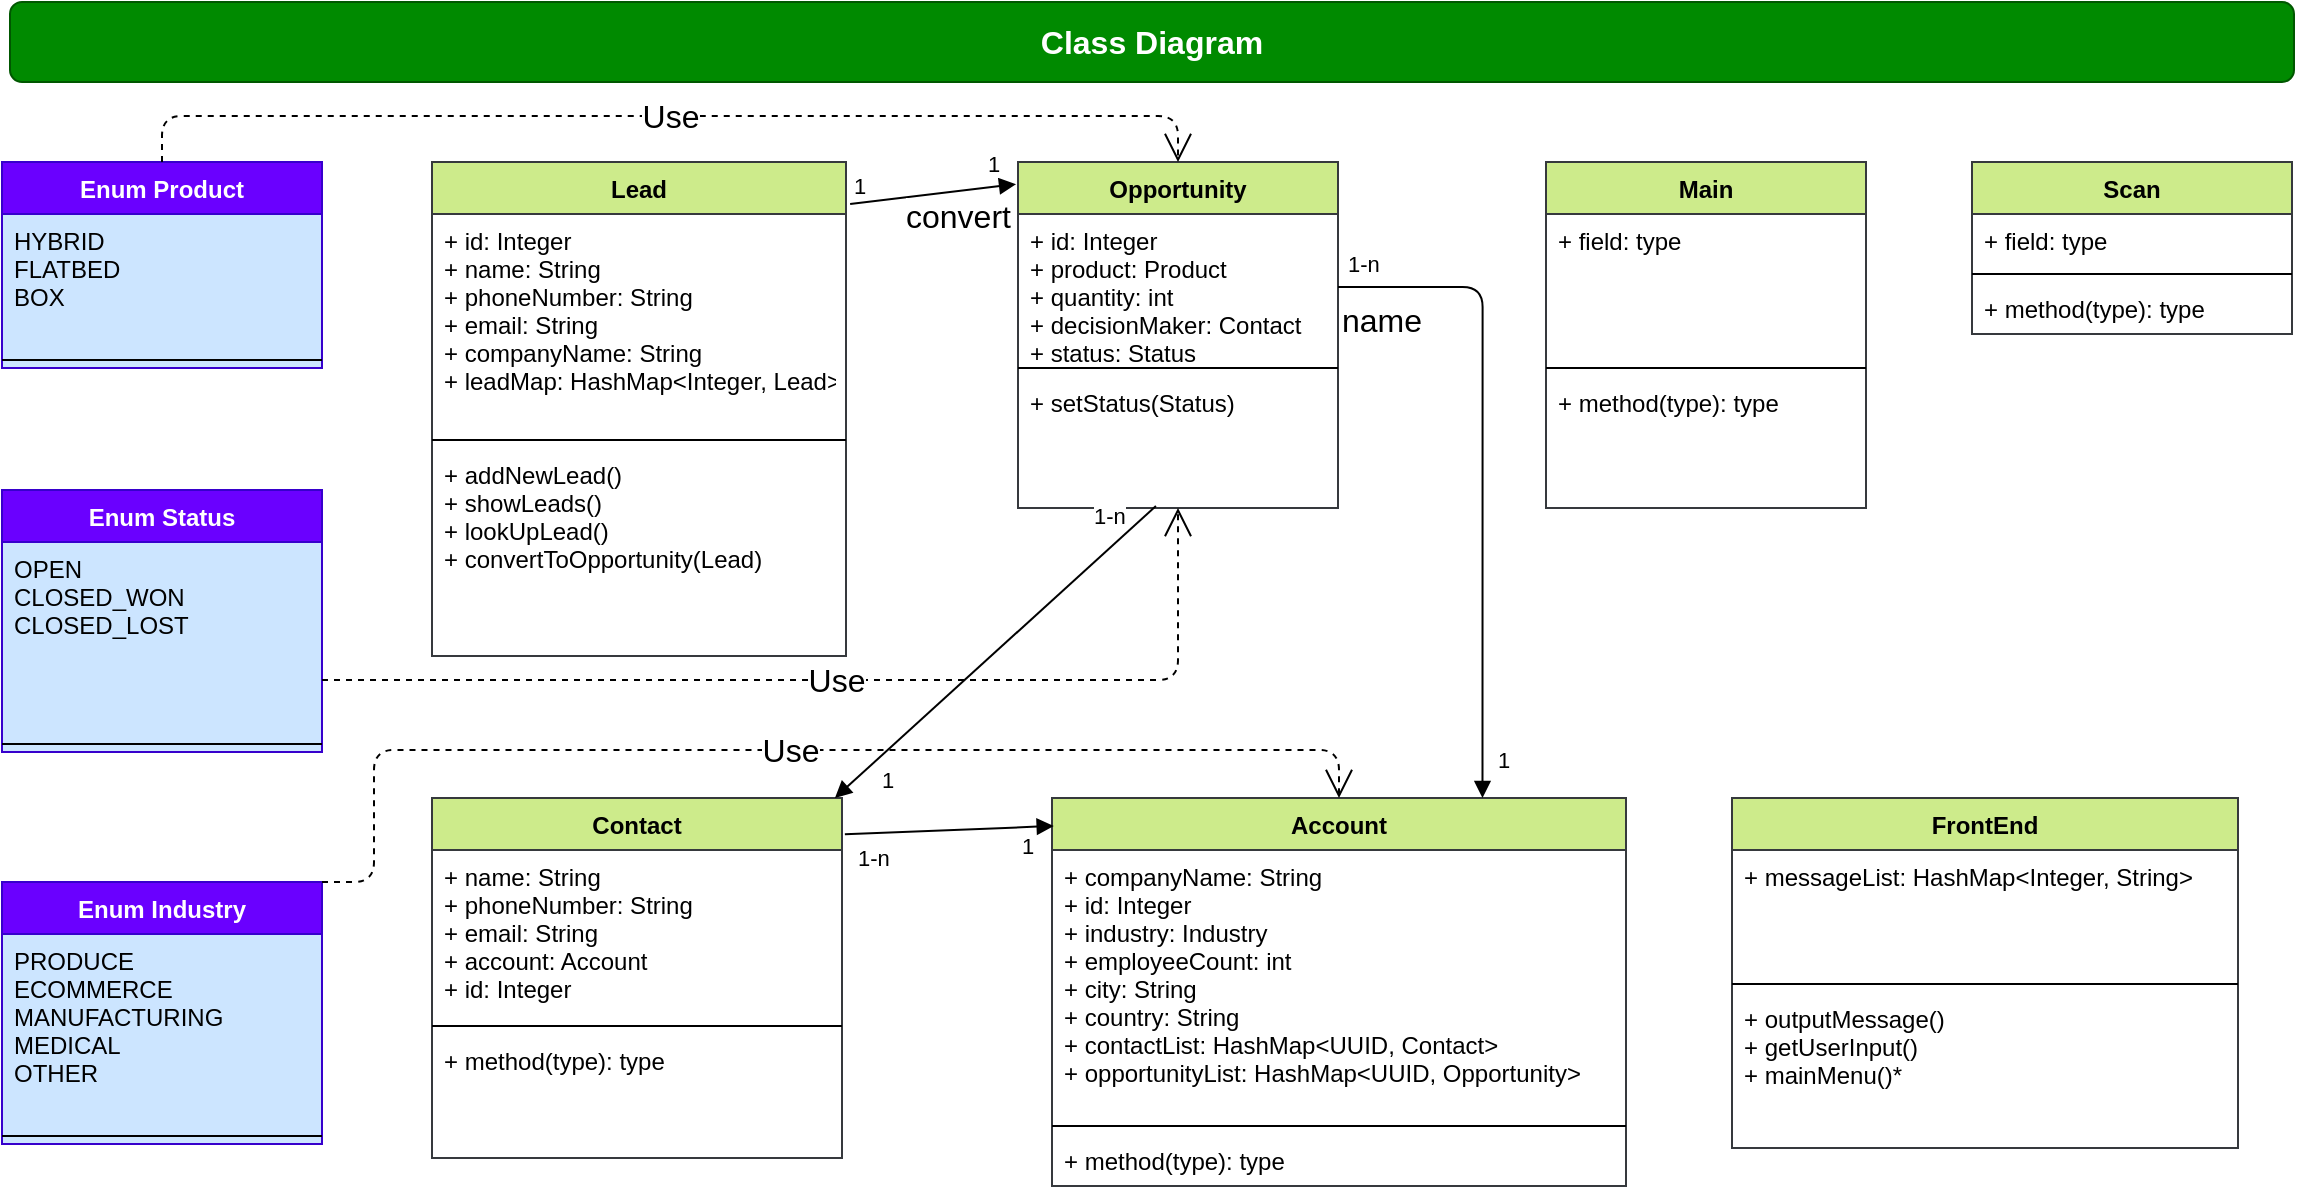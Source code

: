 <mxfile version="14.7.0" type="device"><diagram id="zRnogB2254eo7cq1ihcv" name="Page-1"><mxGraphModel dx="2062" dy="2292" grid="0" gridSize="10" guides="1" tooltips="1" connect="1" arrows="1" fold="1" page="1" pageScale="1" pageWidth="827" pageHeight="1169" math="0" shadow="0"><root><mxCell id="0"/><mxCell id="1" parent="0"/><mxCell id="IQnJFdTCfPWkzdvYTakq-2" value="&lt;font style=&quot;font-size: 16px&quot;&gt;&lt;b&gt;Class Diagram&lt;/b&gt;&lt;/font&gt;" style="rounded=1;whiteSpace=wrap;html=1;fillColor=#008a00;strokeColor=#005700;fontColor=#ffffff;" parent="1" vertex="1"><mxGeometry x="151" y="-140" width="1142" height="40" as="geometry"/></mxCell><mxCell id="IQnJFdTCfPWkzdvYTakq-8" value="Enum Product&#xA;" style="swimlane;fontStyle=1;align=center;verticalAlign=top;childLayout=stackLayout;horizontal=1;startSize=26;horizontalStack=0;resizeParent=1;resizeParentMax=0;resizeLast=0;collapsible=1;marginBottom=0;fillColor=#6a00ff;strokeColor=#3700CC;swimlaneFillColor=#CCE5FF;fontColor=#ffffff;" parent="1" vertex="1"><mxGeometry x="147" y="-60" width="160" height="103" as="geometry"/></mxCell><mxCell id="IQnJFdTCfPWkzdvYTakq-9" value="HYBRID&#xA;FLATBED&#xA;BOX&#xA;&#xA;" style="text;strokeColor=none;fillColor=none;align=left;verticalAlign=top;spacingLeft=4;spacingRight=4;overflow=hidden;rotatable=0;points=[[0,0.5],[1,0.5]];portConstraint=eastwest;" parent="IQnJFdTCfPWkzdvYTakq-8" vertex="1"><mxGeometry y="26" width="160" height="69" as="geometry"/></mxCell><mxCell id="IQnJFdTCfPWkzdvYTakq-10" value="" style="line;strokeWidth=1;fillColor=none;align=left;verticalAlign=middle;spacingTop=-1;spacingLeft=3;spacingRight=3;rotatable=0;labelPosition=right;points=[];portConstraint=eastwest;" parent="IQnJFdTCfPWkzdvYTakq-8" vertex="1"><mxGeometry y="95" width="160" height="8" as="geometry"/></mxCell><mxCell id="IQnJFdTCfPWkzdvYTakq-12" value="Contact" style="swimlane;fontStyle=1;align=center;verticalAlign=top;childLayout=stackLayout;horizontal=1;startSize=26;horizontalStack=0;resizeParent=1;resizeParentMax=0;resizeLast=0;collapsible=1;marginBottom=0;fillColor=#cdeb8b;strokeColor=#36393d;" parent="1" vertex="1"><mxGeometry x="362" y="258" width="205" height="180" as="geometry"/></mxCell><mxCell id="IQnJFdTCfPWkzdvYTakq-13" value="+ name: String&#xA;+ phoneNumber: String&#xA;+ email: String&#xA;+ account: Account&#xA;+ id: Integer&#xA;&#xA;&#xA;" style="text;strokeColor=none;fillColor=none;align=left;verticalAlign=top;spacingLeft=4;spacingRight=4;overflow=hidden;rotatable=0;points=[[0,0.5],[1,0.5]];portConstraint=eastwest;" parent="IQnJFdTCfPWkzdvYTakq-12" vertex="1"><mxGeometry y="26" width="205" height="84" as="geometry"/></mxCell><mxCell id="IQnJFdTCfPWkzdvYTakq-14" value="" style="line;strokeWidth=1;fillColor=none;align=left;verticalAlign=middle;spacingTop=-1;spacingLeft=3;spacingRight=3;rotatable=0;labelPosition=right;points=[];portConstraint=eastwest;" parent="IQnJFdTCfPWkzdvYTakq-12" vertex="1"><mxGeometry y="110" width="205" height="8" as="geometry"/></mxCell><mxCell id="IQnJFdTCfPWkzdvYTakq-15" value="+ method(type): type" style="text;strokeColor=none;fillColor=none;align=left;verticalAlign=top;spacingLeft=4;spacingRight=4;overflow=hidden;rotatable=0;points=[[0,0.5],[1,0.5]];portConstraint=eastwest;" parent="IQnJFdTCfPWkzdvYTakq-12" vertex="1"><mxGeometry y="118" width="205" height="62" as="geometry"/></mxCell><mxCell id="IQnJFdTCfPWkzdvYTakq-24" value="Main" style="swimlane;fontStyle=1;align=center;verticalAlign=top;childLayout=stackLayout;horizontal=1;startSize=26;horizontalStack=0;resizeParent=1;resizeParentMax=0;resizeLast=0;collapsible=1;marginBottom=0;fillColor=#cdeb8b;strokeColor=#36393d;" parent="1" vertex="1"><mxGeometry x="919" y="-60" width="160" height="173" as="geometry"/></mxCell><mxCell id="IQnJFdTCfPWkzdvYTakq-25" value="+ field: type" style="text;strokeColor=none;fillColor=none;align=left;verticalAlign=top;spacingLeft=4;spacingRight=4;overflow=hidden;rotatable=0;points=[[0,0.5],[1,0.5]];portConstraint=eastwest;" parent="IQnJFdTCfPWkzdvYTakq-24" vertex="1"><mxGeometry y="26" width="160" height="73" as="geometry"/></mxCell><mxCell id="IQnJFdTCfPWkzdvYTakq-26" value="" style="line;strokeWidth=1;fillColor=none;align=left;verticalAlign=middle;spacingTop=-1;spacingLeft=3;spacingRight=3;rotatable=0;labelPosition=right;points=[];portConstraint=eastwest;" parent="IQnJFdTCfPWkzdvYTakq-24" vertex="1"><mxGeometry y="99" width="160" height="8" as="geometry"/></mxCell><mxCell id="IQnJFdTCfPWkzdvYTakq-27" value="+ method(type): type" style="text;strokeColor=none;fillColor=none;align=left;verticalAlign=top;spacingLeft=4;spacingRight=4;overflow=hidden;rotatable=0;points=[[0,0.5],[1,0.5]];portConstraint=eastwest;" parent="IQnJFdTCfPWkzdvYTakq-24" vertex="1"><mxGeometry y="107" width="160" height="66" as="geometry"/></mxCell><mxCell id="IQnJFdTCfPWkzdvYTakq-40" value="Enum Status&#xA; " style="swimlane;fontStyle=1;align=center;verticalAlign=top;childLayout=stackLayout;horizontal=1;startSize=26;horizontalStack=0;resizeParent=1;resizeParentMax=0;resizeLast=0;collapsible=1;marginBottom=0;fillColor=#6a00ff;strokeColor=#3700CC;swimlaneFillColor=#CCE5FF;fontColor=#ffffff;" parent="1" vertex="1"><mxGeometry x="147" y="104" width="160" height="131" as="geometry"/></mxCell><mxCell id="IQnJFdTCfPWkzdvYTakq-41" value="OPEN&#xA;CLOSED_WON&#xA;CLOSED_LOST&#xA;" style="text;strokeColor=none;fillColor=none;align=left;verticalAlign=top;spacingLeft=4;spacingRight=4;overflow=hidden;rotatable=0;points=[[0,0.5],[1,0.5]];portConstraint=eastwest;" parent="IQnJFdTCfPWkzdvYTakq-40" vertex="1"><mxGeometry y="26" width="160" height="97" as="geometry"/></mxCell><mxCell id="IQnJFdTCfPWkzdvYTakq-42" value="" style="line;strokeWidth=1;fillColor=none;align=left;verticalAlign=middle;spacingTop=-1;spacingLeft=3;spacingRight=3;rotatable=0;labelPosition=right;points=[];portConstraint=eastwest;" parent="IQnJFdTCfPWkzdvYTakq-40" vertex="1"><mxGeometry y="123" width="160" height="8" as="geometry"/></mxCell><mxCell id="IQnJFdTCfPWkzdvYTakq-44" value="Account" style="swimlane;fontStyle=1;align=center;verticalAlign=top;childLayout=stackLayout;horizontal=1;startSize=26;horizontalStack=0;resizeParent=1;resizeParentMax=0;resizeLast=0;collapsible=1;marginBottom=0;fillColor=#cdeb8b;strokeColor=#36393d;" parent="1" vertex="1"><mxGeometry x="672" y="258" width="287" height="194" as="geometry"/></mxCell><mxCell id="IQnJFdTCfPWkzdvYTakq-45" value="+ companyName: String&#xA;+ id: Integer&#xA;+ industry: Industry&#xA;+ employeeCount: int&#xA;+ city: String&#xA;+ country: String&#xA;+ contactList: HashMap&lt;UUID, Contact&gt;&#xA;+ opportunityList: HashMap&lt;UUID, Opportunity&gt;&#xA;&#xA;&#xA;" style="text;strokeColor=none;fillColor=none;align=left;verticalAlign=top;spacingLeft=4;spacingRight=4;overflow=hidden;rotatable=0;points=[[0,0.5],[1,0.5]];portConstraint=eastwest;" parent="IQnJFdTCfPWkzdvYTakq-44" vertex="1"><mxGeometry y="26" width="287" height="134" as="geometry"/></mxCell><mxCell id="IQnJFdTCfPWkzdvYTakq-46" value="" style="line;strokeWidth=1;fillColor=none;align=left;verticalAlign=middle;spacingTop=-1;spacingLeft=3;spacingRight=3;rotatable=0;labelPosition=right;points=[];portConstraint=eastwest;" parent="IQnJFdTCfPWkzdvYTakq-44" vertex="1"><mxGeometry y="160" width="287" height="8" as="geometry"/></mxCell><mxCell id="IQnJFdTCfPWkzdvYTakq-47" value="+ method(type): type" style="text;strokeColor=none;fillColor=none;align=left;verticalAlign=top;spacingLeft=4;spacingRight=4;overflow=hidden;rotatable=0;points=[[0,0.5],[1,0.5]];portConstraint=eastwest;" parent="IQnJFdTCfPWkzdvYTakq-44" vertex="1"><mxGeometry y="168" width="287" height="26" as="geometry"/></mxCell><mxCell id="IQnJFdTCfPWkzdvYTakq-48" value="Enum Industry&#xA;" style="swimlane;fontStyle=1;align=center;verticalAlign=top;childLayout=stackLayout;horizontal=1;startSize=26;horizontalStack=0;resizeParent=1;resizeParentMax=0;resizeLast=0;collapsible=1;marginBottom=0;fillColor=#6a00ff;strokeColor=#3700CC;swimlaneFillColor=#CCE5FF;fontColor=#ffffff;" parent="1" vertex="1"><mxGeometry x="147" y="300" width="160" height="131" as="geometry"/></mxCell><mxCell id="IQnJFdTCfPWkzdvYTakq-49" value="PRODUCE&#xA;ECOMMERCE&#xA;MANUFACTURING&#xA;MEDICAL&#xA;OTHER&#xA;" style="text;strokeColor=none;fillColor=none;align=left;verticalAlign=top;spacingLeft=4;spacingRight=4;overflow=hidden;rotatable=0;points=[[0,0.5],[1,0.5]];portConstraint=eastwest;" parent="IQnJFdTCfPWkzdvYTakq-48" vertex="1"><mxGeometry y="26" width="160" height="97" as="geometry"/></mxCell><mxCell id="IQnJFdTCfPWkzdvYTakq-50" value="" style="line;strokeWidth=1;fillColor=none;align=left;verticalAlign=middle;spacingTop=-1;spacingLeft=3;spacingRight=3;rotatable=0;labelPosition=right;points=[];portConstraint=eastwest;" parent="IQnJFdTCfPWkzdvYTakq-48" vertex="1"><mxGeometry y="123" width="160" height="8" as="geometry"/></mxCell><mxCell id="IQnJFdTCfPWkzdvYTakq-51" value="FrontEnd" style="swimlane;fontStyle=1;align=center;verticalAlign=top;childLayout=stackLayout;horizontal=1;startSize=26;horizontalStack=0;resizeParent=1;resizeParentMax=0;resizeLast=0;collapsible=1;marginBottom=0;fillColor=#cdeb8b;strokeColor=#36393d;" parent="1" vertex="1"><mxGeometry x="1012" y="258" width="253" height="175" as="geometry"/></mxCell><mxCell id="IQnJFdTCfPWkzdvYTakq-52" value="+ messageList: HashMap&lt;Integer, String&gt;" style="text;strokeColor=none;fillColor=none;align=left;verticalAlign=top;spacingLeft=4;spacingRight=4;overflow=hidden;rotatable=0;points=[[0,0.5],[1,0.5]];portConstraint=eastwest;" parent="IQnJFdTCfPWkzdvYTakq-51" vertex="1"><mxGeometry y="26" width="253" height="63" as="geometry"/></mxCell><mxCell id="IQnJFdTCfPWkzdvYTakq-53" value="" style="line;strokeWidth=1;fillColor=none;align=left;verticalAlign=middle;spacingTop=-1;spacingLeft=3;spacingRight=3;rotatable=0;labelPosition=right;points=[];portConstraint=eastwest;" parent="IQnJFdTCfPWkzdvYTakq-51" vertex="1"><mxGeometry y="89" width="253" height="8" as="geometry"/></mxCell><mxCell id="IQnJFdTCfPWkzdvYTakq-54" value="+ outputMessage()&#xA;+ getUserInput()&#xA;+ mainMenu()*&#xA;&#xA;" style="text;strokeColor=none;fillColor=none;align=left;verticalAlign=top;spacingLeft=4;spacingRight=4;overflow=hidden;rotatable=0;points=[[0,0.5],[1,0.5]];portConstraint=eastwest;" parent="IQnJFdTCfPWkzdvYTakq-51" vertex="1"><mxGeometry y="97" width="253" height="78" as="geometry"/></mxCell><mxCell id="IQnJFdTCfPWkzdvYTakq-55" value="Lead" style="swimlane;fontStyle=1;align=center;verticalAlign=top;childLayout=stackLayout;horizontal=1;startSize=26;horizontalStack=0;resizeParent=1;resizeParentMax=0;resizeLast=0;collapsible=1;marginBottom=0;fillColor=#cdeb8b;strokeColor=#36393d;" parent="1" vertex="1"><mxGeometry x="362" y="-60" width="207" height="247" as="geometry"/></mxCell><mxCell id="IQnJFdTCfPWkzdvYTakq-56" value="+ id: Integer&#xA;+ name: String&#xA;+ phoneNumber: String&#xA;+ email: String&#xA;+ companyName: String&#xA;+ leadMap: HashMap&lt;Integer, Lead&gt;&#xA;" style="text;strokeColor=none;fillColor=none;align=left;verticalAlign=top;spacingLeft=4;spacingRight=4;overflow=hidden;rotatable=0;points=[[0,0.5],[1,0.5]];portConstraint=eastwest;" parent="IQnJFdTCfPWkzdvYTakq-55" vertex="1"><mxGeometry y="26" width="207" height="109" as="geometry"/></mxCell><mxCell id="IQnJFdTCfPWkzdvYTakq-57" value="" style="line;strokeWidth=1;fillColor=none;align=left;verticalAlign=middle;spacingTop=-1;spacingLeft=3;spacingRight=3;rotatable=0;labelPosition=right;points=[];portConstraint=eastwest;" parent="IQnJFdTCfPWkzdvYTakq-55" vertex="1"><mxGeometry y="135" width="207" height="8" as="geometry"/></mxCell><mxCell id="IQnJFdTCfPWkzdvYTakq-58" value="+ addNewLead()&#xA;+ showLeads()&#xA;+ lookUpLead()&#xA;+ convertToOpportunity(Lead)&#xA;&#xA;&#xA;&#xA;" style="text;strokeColor=none;fillColor=none;align=left;verticalAlign=top;spacingLeft=4;spacingRight=4;overflow=hidden;rotatable=0;points=[[0,0.5],[1,0.5]];portConstraint=eastwest;" parent="IQnJFdTCfPWkzdvYTakq-55" vertex="1"><mxGeometry y="143" width="207" height="104" as="geometry"/></mxCell><mxCell id="IQnJFdTCfPWkzdvYTakq-59" value="Scan" style="swimlane;fontStyle=1;align=center;verticalAlign=top;childLayout=stackLayout;horizontal=1;startSize=26;horizontalStack=0;resizeParent=1;resizeParentMax=0;resizeLast=0;collapsible=1;marginBottom=0;fillColor=#cdeb8b;strokeColor=#36393d;" parent="1" vertex="1"><mxGeometry x="1132" y="-60" width="160" height="86" as="geometry"/></mxCell><mxCell id="IQnJFdTCfPWkzdvYTakq-60" value="+ field: type" style="text;strokeColor=none;fillColor=none;align=left;verticalAlign=top;spacingLeft=4;spacingRight=4;overflow=hidden;rotatable=0;points=[[0,0.5],[1,0.5]];portConstraint=eastwest;" parent="IQnJFdTCfPWkzdvYTakq-59" vertex="1"><mxGeometry y="26" width="160" height="26" as="geometry"/></mxCell><mxCell id="IQnJFdTCfPWkzdvYTakq-61" value="" style="line;strokeWidth=1;fillColor=none;align=left;verticalAlign=middle;spacingTop=-1;spacingLeft=3;spacingRight=3;rotatable=0;labelPosition=right;points=[];portConstraint=eastwest;" parent="IQnJFdTCfPWkzdvYTakq-59" vertex="1"><mxGeometry y="52" width="160" height="8" as="geometry"/></mxCell><mxCell id="IQnJFdTCfPWkzdvYTakq-62" value="+ method(type): type" style="text;strokeColor=none;fillColor=none;align=left;verticalAlign=top;spacingLeft=4;spacingRight=4;overflow=hidden;rotatable=0;points=[[0,0.5],[1,0.5]];portConstraint=eastwest;" parent="IQnJFdTCfPWkzdvYTakq-59" vertex="1"><mxGeometry y="60" width="160" height="26" as="geometry"/></mxCell><mxCell id="IQnJFdTCfPWkzdvYTakq-64" value="Opportunity" style="swimlane;fontStyle=1;align=center;verticalAlign=top;childLayout=stackLayout;horizontal=1;startSize=26;horizontalStack=0;resizeParent=1;resizeParentMax=0;resizeLast=0;collapsible=1;marginBottom=0;fillColor=#cdeb8b;strokeColor=#36393d;" parent="1" vertex="1"><mxGeometry x="655" y="-60" width="160" height="173" as="geometry"/></mxCell><mxCell id="IQnJFdTCfPWkzdvYTakq-65" value="+ id: Integer&#xA;+ product: Product&#xA;+ quantity: int&#xA;+ decisionMaker: Contact&#xA;+ status: Status&#xA;&#xA;&#xA;" style="text;strokeColor=none;fillColor=none;align=left;verticalAlign=top;spacingLeft=4;spacingRight=4;overflow=hidden;rotatable=0;points=[[0,0.5],[1,0.5]];portConstraint=eastwest;" parent="IQnJFdTCfPWkzdvYTakq-64" vertex="1"><mxGeometry y="26" width="160" height="73" as="geometry"/></mxCell><mxCell id="IQnJFdTCfPWkzdvYTakq-66" value="" style="line;strokeWidth=1;fillColor=none;align=left;verticalAlign=middle;spacingTop=-1;spacingLeft=3;spacingRight=3;rotatable=0;labelPosition=right;points=[];portConstraint=eastwest;" parent="IQnJFdTCfPWkzdvYTakq-64" vertex="1"><mxGeometry y="99" width="160" height="8" as="geometry"/></mxCell><mxCell id="IQnJFdTCfPWkzdvYTakq-67" value="+ setStatus(Status)" style="text;strokeColor=none;fillColor=none;align=left;verticalAlign=top;spacingLeft=4;spacingRight=4;overflow=hidden;rotatable=0;points=[[0,0.5],[1,0.5]];portConstraint=eastwest;" parent="IQnJFdTCfPWkzdvYTakq-64" vertex="1"><mxGeometry y="107" width="160" height="66" as="geometry"/></mxCell><mxCell id="IQnJFdTCfPWkzdvYTakq-68" value="convert" style="endArrow=block;endFill=1;html=1;align=left;verticalAlign=top;fontSize=16;exitX=1.01;exitY=-0.046;exitDx=0;exitDy=0;exitPerimeter=0;entryX=-0.006;entryY=0.064;entryDx=0;entryDy=0;entryPerimeter=0;" parent="1" source="IQnJFdTCfPWkzdvYTakq-56" target="IQnJFdTCfPWkzdvYTakq-64" edge="1"><mxGeometry x="-0.356" y="7" relative="1" as="geometry"><mxPoint x="638" y="139" as="sourcePoint"/><mxPoint x="798" y="139" as="targetPoint"/><mxPoint as="offset"/></mxGeometry></mxCell><mxCell id="IQnJFdTCfPWkzdvYTakq-69" value="1" style="edgeLabel;resizable=0;html=1;align=left;verticalAlign=bottom;" parent="IQnJFdTCfPWkzdvYTakq-68" connectable="0" vertex="1"><mxGeometry x="-1" relative="1" as="geometry"/></mxCell><mxCell id="IQnJFdTCfPWkzdvYTakq-70" value="1" style="edgeLabel;resizable=0;html=1;align=left;verticalAlign=bottom;" parent="1" connectable="0" vertex="1"><mxGeometry x="581.07" y="-29.014" as="geometry"><mxPoint x="57" y="-21" as="offset"/></mxGeometry></mxCell><mxCell id="IQnJFdTCfPWkzdvYTakq-71" value="" style="endArrow=block;endFill=1;html=1;align=left;verticalAlign=top;fontSize=16;exitX=0.431;exitY=0.985;exitDx=0;exitDy=0;exitPerimeter=0;" parent="1" source="IQnJFdTCfPWkzdvYTakq-67" target="IQnJFdTCfPWkzdvYTakq-12" edge="1"><mxGeometry x="-1" relative="1" as="geometry"><mxPoint x="737" y="163" as="sourcePoint"/><mxPoint x="897" y="163" as="targetPoint"/></mxGeometry></mxCell><mxCell id="IQnJFdTCfPWkzdvYTakq-72" value="1-n" style="edgeLabel;resizable=0;html=1;align=left;verticalAlign=bottom;" parent="IQnJFdTCfPWkzdvYTakq-71" connectable="0" vertex="1"><mxGeometry x="-1" relative="1" as="geometry"><mxPoint x="-33" y="13" as="offset"/></mxGeometry></mxCell><mxCell id="IQnJFdTCfPWkzdvYTakq-73" value="1" style="edgeLabel;resizable=0;html=1;align=left;verticalAlign=bottom;" parent="1" connectable="0" vertex="1"><mxGeometry x="585.0" y="257.996" as="geometry"/></mxCell><mxCell id="IQnJFdTCfPWkzdvYTakq-74" value="" style="endArrow=block;endFill=1;html=1;align=left;verticalAlign=top;fontSize=16;entryX=0.003;entryY=0.072;entryDx=0;entryDy=0;entryPerimeter=0;exitX=1.007;exitY=0.101;exitDx=0;exitDy=0;exitPerimeter=0;" parent="1" source="IQnJFdTCfPWkzdvYTakq-12" target="IQnJFdTCfPWkzdvYTakq-44" edge="1"><mxGeometry x="-1" relative="1" as="geometry"><mxPoint x="733.96" y="127.026" as="sourcePoint"/><mxPoint x="575.6" y="268" as="targetPoint"/></mxGeometry></mxCell><mxCell id="IQnJFdTCfPWkzdvYTakq-76" value="1-n" style="edgeLabel;resizable=0;html=1;align=left;verticalAlign=bottom;" parent="1" connectable="0" vertex="1"><mxGeometry x="573.0" y="296.996" as="geometry"/></mxCell><mxCell id="IQnJFdTCfPWkzdvYTakq-77" value="1" style="edgeLabel;resizable=0;html=1;align=left;verticalAlign=bottom;" parent="1" connectable="0" vertex="1"><mxGeometry x="655.0" y="290.996" as="geometry"/></mxCell><mxCell id="IQnJFdTCfPWkzdvYTakq-78" value="Use" style="endArrow=open;endSize=12;dashed=1;html=1;fontSize=16;edgeStyle=orthogonalEdgeStyle;" parent="1" source="IQnJFdTCfPWkzdvYTakq-41" target="IQnJFdTCfPWkzdvYTakq-67" edge="1"><mxGeometry width="160" relative="1" as="geometry"><mxPoint x="331" y="216" as="sourcePoint"/><mxPoint x="491" y="216" as="targetPoint"/><Array as="points"><mxPoint x="735" y="199"/></Array></mxGeometry></mxCell><mxCell id="IQnJFdTCfPWkzdvYTakq-79" value="Use" style="endArrow=open;endSize=12;dashed=1;html=1;fontSize=16;edgeStyle=orthogonalEdgeStyle;entryX=0.5;entryY=0;entryDx=0;entryDy=0;exitX=1;exitY=0;exitDx=0;exitDy=0;" parent="1" source="IQnJFdTCfPWkzdvYTakq-48" target="IQnJFdTCfPWkzdvYTakq-44" edge="1"><mxGeometry width="160" relative="1" as="geometry"><mxPoint x="317" y="209" as="sourcePoint"/><mxPoint x="745" y="123" as="targetPoint"/><Array as="points"><mxPoint x="333" y="300"/><mxPoint x="333" y="234"/><mxPoint x="816" y="234"/></Array></mxGeometry></mxCell><mxCell id="IQnJFdTCfPWkzdvYTakq-80" value="Use" style="endArrow=open;endSize=12;dashed=1;html=1;fontSize=16;edgeStyle=orthogonalEdgeStyle;entryX=0.5;entryY=0;entryDx=0;entryDy=0;exitX=0.5;exitY=0;exitDx=0;exitDy=0;" parent="1" source="IQnJFdTCfPWkzdvYTakq-8" target="IQnJFdTCfPWkzdvYTakq-64" edge="1"><mxGeometry width="160" relative="1" as="geometry"><mxPoint x="204" y="-17" as="sourcePoint"/><mxPoint x="712.5" y="-59" as="targetPoint"/><Array as="points"><mxPoint x="227" y="-83"/><mxPoint x="735" y="-83"/></Array></mxGeometry></mxCell><mxCell id="IQnJFdTCfPWkzdvYTakq-81" value="name" style="endArrow=block;endFill=1;html=1;edgeStyle=orthogonalEdgeStyle;align=left;verticalAlign=top;fontSize=16;entryX=0.75;entryY=0;entryDx=0;entryDy=0;" parent="1" source="IQnJFdTCfPWkzdvYTakq-65" target="IQnJFdTCfPWkzdvYTakq-44" edge="1"><mxGeometry x="-1" relative="1" as="geometry"><mxPoint x="680" y="135" as="sourcePoint"/><mxPoint x="840" y="135" as="targetPoint"/></mxGeometry></mxCell><mxCell id="IQnJFdTCfPWkzdvYTakq-82" value="1" style="edgeLabel;resizable=0;html=1;align=left;verticalAlign=bottom;" parent="IQnJFdTCfPWkzdvYTakq-81" connectable="0" vertex="1"><mxGeometry x="-1" relative="1" as="geometry"><mxPoint x="78" y="245" as="offset"/></mxGeometry></mxCell><mxCell id="IQnJFdTCfPWkzdvYTakq-83" value="1-n" style="edgeLabel;resizable=0;html=1;align=left;verticalAlign=bottom;" parent="1" connectable="0" vertex="1"><mxGeometry x="818" y="-0.004" as="geometry"/></mxCell></root></mxGraphModel></diagram></mxfile>